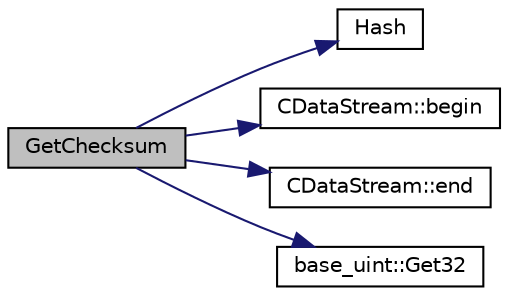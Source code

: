 digraph "GetChecksum"
{
  edge [fontname="Helvetica",fontsize="10",labelfontname="Helvetica",labelfontsize="10"];
  node [fontname="Helvetica",fontsize="10",shape=record];
  rankdir="LR";
  Node48 [label="GetChecksum",height=0.2,width=0.4,color="black", fillcolor="grey75", style="filled", fontcolor="black"];
  Node48 -> Node49 [color="midnightblue",fontsize="10",style="solid",fontname="Helvetica"];
  Node49 [label="Hash",height=0.2,width=0.4,color="black", fillcolor="white", style="filled",URL="$hash_8h.html#a12c5e981d7f5f2850027fd5e932eff61",tooltip="Compute the 256-bit hash of a std::string. "];
  Node48 -> Node50 [color="midnightblue",fontsize="10",style="solid",fontname="Helvetica"];
  Node50 [label="CDataStream::begin",height=0.2,width=0.4,color="black", fillcolor="white", style="filled",URL="$class_c_data_stream.html#a2355d11752d8622badfbc03e9ed192fd"];
  Node48 -> Node51 [color="midnightblue",fontsize="10",style="solid",fontname="Helvetica"];
  Node51 [label="CDataStream::end",height=0.2,width=0.4,color="black", fillcolor="white", style="filled",URL="$class_c_data_stream.html#a66409dbd4403682fe674e2e71173cab4"];
  Node48 -> Node52 [color="midnightblue",fontsize="10",style="solid",fontname="Helvetica"];
  Node52 [label="base_uint::Get32",height=0.2,width=0.4,color="black", fillcolor="white", style="filled",URL="$classbase__uint.html#ac3d25db757d5e8e3328cf35e81c40850"];
}
